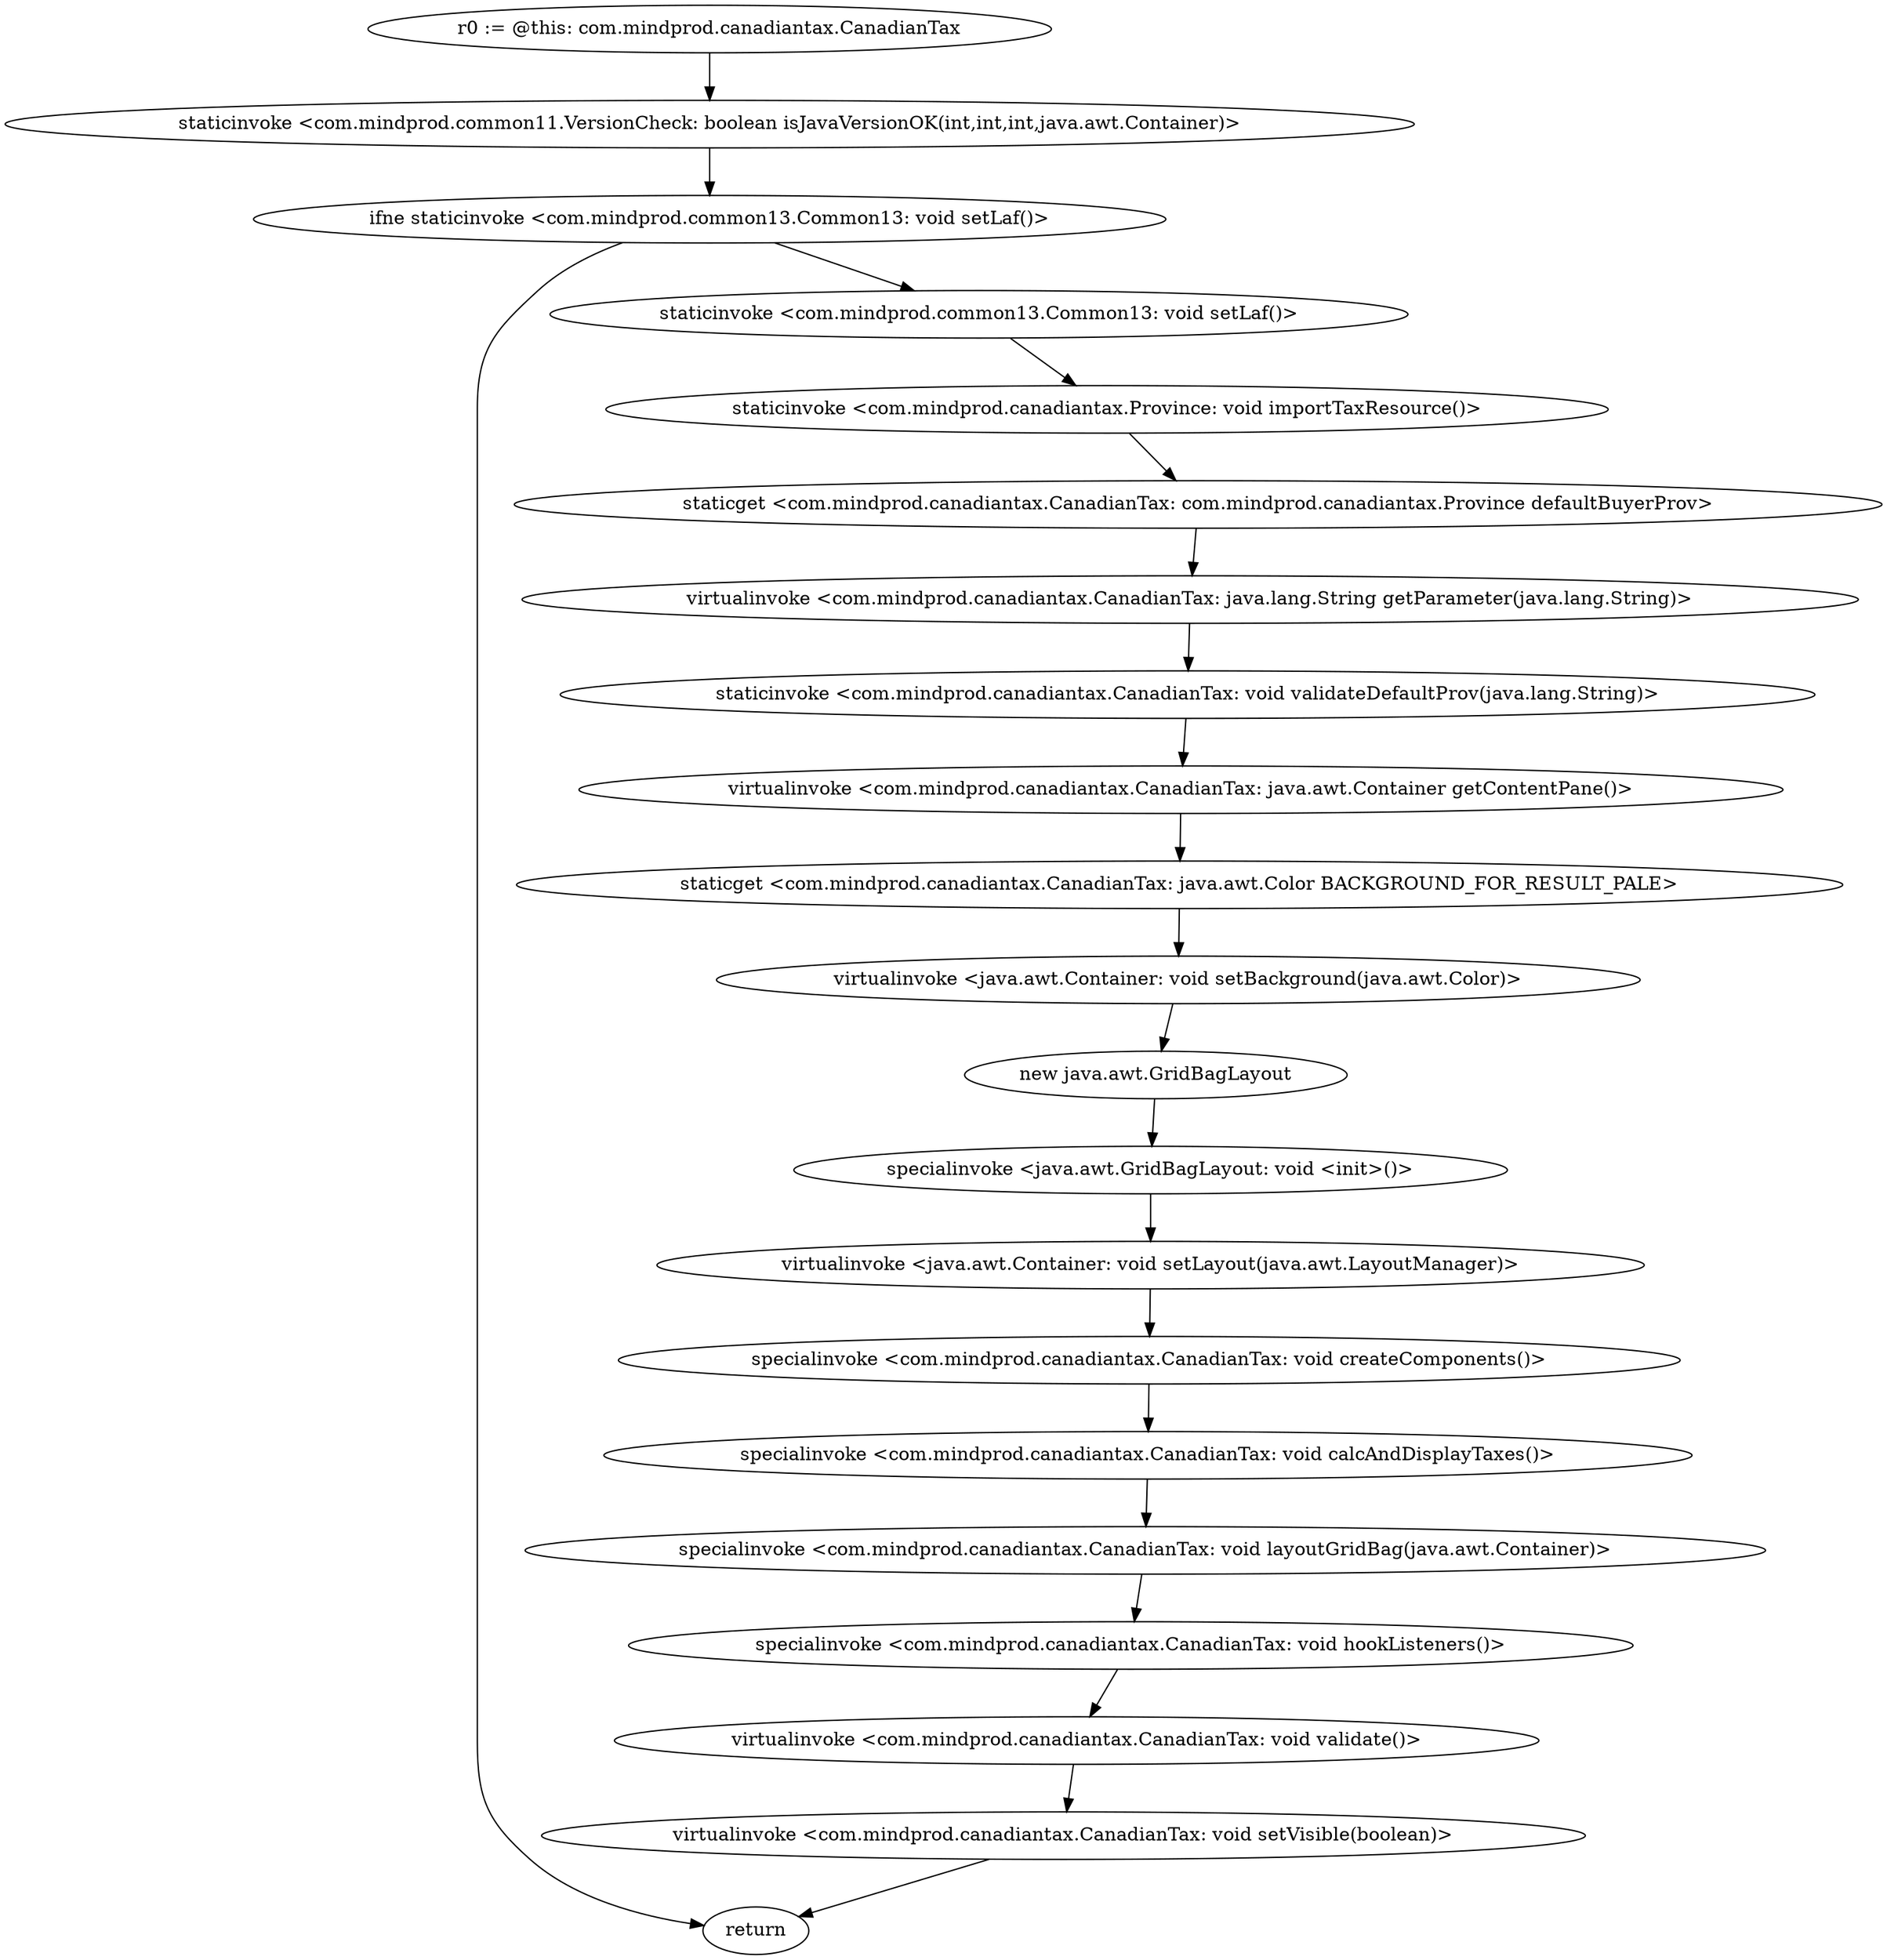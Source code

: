 digraph "" {
"r0 := @this: com.mindprod.canadiantax.CanadianTax"->"staticinvoke <com.mindprod.common11.VersionCheck: boolean isJavaVersionOK(int,int,int,java.awt.Container)>";
 "staticinvoke <com.mindprod.common11.VersionCheck: boolean isJavaVersionOK(int,int,int,java.awt.Container)>"->"ifne staticinvoke <com.mindprod.common13.Common13: void setLaf()>";
 "ifne staticinvoke <com.mindprod.common13.Common13: void setLaf()>"->"return";
 "ifne staticinvoke <com.mindprod.common13.Common13: void setLaf()>"->"staticinvoke <com.mindprod.common13.Common13: void setLaf()>";
 "staticinvoke <com.mindprod.common13.Common13: void setLaf()>"->"staticinvoke <com.mindprod.canadiantax.Province: void importTaxResource()>";
 "staticinvoke <com.mindprod.canadiantax.Province: void importTaxResource()>"->"staticget <com.mindprod.canadiantax.CanadianTax: com.mindprod.canadiantax.Province defaultBuyerProv>";
 "staticget <com.mindprod.canadiantax.CanadianTax: com.mindprod.canadiantax.Province defaultBuyerProv>"->"virtualinvoke <com.mindprod.canadiantax.CanadianTax: java.lang.String getParameter(java.lang.String)>";
 "virtualinvoke <com.mindprod.canadiantax.CanadianTax: java.lang.String getParameter(java.lang.String)>"->"staticinvoke <com.mindprod.canadiantax.CanadianTax: void validateDefaultProv(java.lang.String)>";
 "staticinvoke <com.mindprod.canadiantax.CanadianTax: void validateDefaultProv(java.lang.String)>"->"virtualinvoke <com.mindprod.canadiantax.CanadianTax: java.awt.Container getContentPane()>";
 "virtualinvoke <com.mindprod.canadiantax.CanadianTax: java.awt.Container getContentPane()>"->"staticget <com.mindprod.canadiantax.CanadianTax: java.awt.Color BACKGROUND_FOR_RESULT_PALE>";
 "staticget <com.mindprod.canadiantax.CanadianTax: java.awt.Color BACKGROUND_FOR_RESULT_PALE>"->"virtualinvoke <java.awt.Container: void setBackground(java.awt.Color)>";
 "virtualinvoke <java.awt.Container: void setBackground(java.awt.Color)>"->"new java.awt.GridBagLayout";
 "new java.awt.GridBagLayout"->"specialinvoke <java.awt.GridBagLayout: void <init>()>";
 "specialinvoke <java.awt.GridBagLayout: void <init>()>"->"virtualinvoke <java.awt.Container: void setLayout(java.awt.LayoutManager)>";
 "virtualinvoke <java.awt.Container: void setLayout(java.awt.LayoutManager)>"->"specialinvoke <com.mindprod.canadiantax.CanadianTax: void createComponents()>";
 "specialinvoke <com.mindprod.canadiantax.CanadianTax: void createComponents()>"->"specialinvoke <com.mindprod.canadiantax.CanadianTax: void calcAndDisplayTaxes()>";
 "specialinvoke <com.mindprod.canadiantax.CanadianTax: void calcAndDisplayTaxes()>"->"specialinvoke <com.mindprod.canadiantax.CanadianTax: void layoutGridBag(java.awt.Container)>";
 "specialinvoke <com.mindprod.canadiantax.CanadianTax: void layoutGridBag(java.awt.Container)>"->"specialinvoke <com.mindprod.canadiantax.CanadianTax: void hookListeners()>";
 "specialinvoke <com.mindprod.canadiantax.CanadianTax: void hookListeners()>"->"virtualinvoke <com.mindprod.canadiantax.CanadianTax: void validate()>";
 "virtualinvoke <com.mindprod.canadiantax.CanadianTax: void validate()>"->"virtualinvoke <com.mindprod.canadiantax.CanadianTax: void setVisible(boolean)>";
 "virtualinvoke <com.mindprod.canadiantax.CanadianTax: void setVisible(boolean)>"->"return";
}
